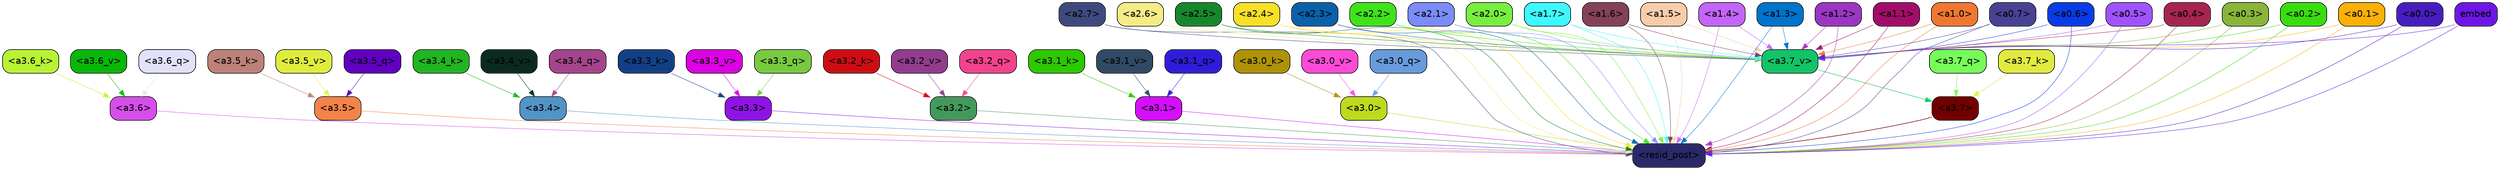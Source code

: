 strict digraph "" {
	graph [bgcolor=transparent,
		layout=dot,
		overlap=false,
		splines=true
	];
	"<a3.7>"	[color=black,
		fillcolor="#710100",
		fontname=Helvetica,
		shape=box,
		style="filled, rounded"];
	"<resid_post>"	[color=black,
		fillcolor="#2b296a",
		fontname=Helvetica,
		shape=box,
		style="filled, rounded"];
	"<a3.7>" -> "<resid_post>"	[color="#710100",
		penwidth=0.8263697922229767];
	"<a3.6>"	[color=black,
		fillcolor="#d64eea",
		fontname=Helvetica,
		shape=box,
		style="filled, rounded"];
	"<a3.6>" -> "<resid_post>"	[color="#d64eea",
		penwidth=0.6];
	"<a3.5>"	[color=black,
		fillcolor="#f28349",
		fontname=Helvetica,
		shape=box,
		style="filled, rounded"];
	"<a3.5>" -> "<resid_post>"	[color="#f28349",
		penwidth=0.6];
	"<a3.4>"	[color=black,
		fillcolor="#5194c6",
		fontname=Helvetica,
		shape=box,
		style="filled, rounded"];
	"<a3.4>" -> "<resid_post>"	[color="#5194c6",
		penwidth=0.6];
	"<a3.3>"	[color=black,
		fillcolor="#8f13e6",
		fontname=Helvetica,
		shape=box,
		style="filled, rounded"];
	"<a3.3>" -> "<resid_post>"	[color="#8f13e6",
		penwidth=0.6];
	"<a3.2>"	[color=black,
		fillcolor="#43995c",
		fontname=Helvetica,
		shape=box,
		style="filled, rounded"];
	"<a3.2>" -> "<resid_post>"	[color="#43995c",
		penwidth=0.6];
	"<a3.1>"	[color=black,
		fillcolor="#d50efd",
		fontname=Helvetica,
		shape=box,
		style="filled, rounded"];
	"<a3.1>" -> "<resid_post>"	[color="#d50efd",
		penwidth=0.6];
	"<a3.0>"	[color=black,
		fillcolor="#bdda1e",
		fontname=Helvetica,
		shape=box,
		style="filled, rounded"];
	"<a3.0>" -> "<resid_post>"	[color="#bdda1e",
		penwidth=0.6];
	"<a2.7>"	[color=black,
		fillcolor="#3e4a7d",
		fontname=Helvetica,
		shape=box,
		style="filled, rounded"];
	"<a2.7>" -> "<resid_post>"	[color="#3e4a7d",
		penwidth=0.6];
	"<a3.7_v>"	[color=black,
		fillcolor="#12c367",
		fontname=Helvetica,
		shape=box,
		style="filled, rounded"];
	"<a2.7>" -> "<a3.7_v>"	[color="#3e4a7d",
		penwidth=0.6];
	"<a2.6>"	[color=black,
		fillcolor="#f5eb87",
		fontname=Helvetica,
		shape=box,
		style="filled, rounded"];
	"<a2.6>" -> "<resid_post>"	[color="#f5eb87",
		penwidth=0.6];
	"<a2.6>" -> "<a3.7_v>"	[color="#f5eb87",
		penwidth=0.6];
	"<a2.5>"	[color=black,
		fillcolor="#17872c",
		fontname=Helvetica,
		shape=box,
		style="filled, rounded"];
	"<a2.5>" -> "<resid_post>"	[color="#17872c",
		penwidth=0.6];
	"<a2.5>" -> "<a3.7_v>"	[color="#17872c",
		penwidth=0.6];
	"<a2.4>"	[color=black,
		fillcolor="#f6e028",
		fontname=Helvetica,
		shape=box,
		style="filled, rounded"];
	"<a2.4>" -> "<resid_post>"	[color="#f6e028",
		penwidth=0.6];
	"<a2.4>" -> "<a3.7_v>"	[color="#f6e028",
		penwidth=0.6];
	"<a2.3>"	[color=black,
		fillcolor="#0961a9",
		fontname=Helvetica,
		shape=box,
		style="filled, rounded"];
	"<a2.3>" -> "<resid_post>"	[color="#0961a9",
		penwidth=0.6];
	"<a2.3>" -> "<a3.7_v>"	[color="#0961a9",
		penwidth=0.6];
	"<a2.2>"	[color=black,
		fillcolor="#3fe31b",
		fontname=Helvetica,
		shape=box,
		style="filled, rounded"];
	"<a2.2>" -> "<resid_post>"	[color="#3fe31b",
		penwidth=0.6];
	"<a2.2>" -> "<a3.7_v>"	[color="#3fe31b",
		penwidth=0.6];
	"<a2.1>"	[color=black,
		fillcolor="#7b8bf8",
		fontname=Helvetica,
		shape=box,
		style="filled, rounded"];
	"<a2.1>" -> "<resid_post>"	[color="#7b8bf8",
		penwidth=0.6];
	"<a2.1>" -> "<a3.7_v>"	[color="#7b8bf8",
		penwidth=0.6];
	"<a2.0>"	[color=black,
		fillcolor="#78ee40",
		fontname=Helvetica,
		shape=box,
		style="filled, rounded"];
	"<a2.0>" -> "<resid_post>"	[color="#78ee40",
		penwidth=0.6];
	"<a2.0>" -> "<a3.7_v>"	[color="#78ee40",
		penwidth=0.6];
	"<a1.7>"	[color=black,
		fillcolor="#3ef8fd",
		fontname=Helvetica,
		shape=box,
		style="filled, rounded"];
	"<a1.7>" -> "<resid_post>"	[color="#3ef8fd",
		penwidth=0.6];
	"<a1.7>" -> "<a3.7_v>"	[color="#3ef8fd",
		penwidth=0.6];
	"<a1.6>"	[color=black,
		fillcolor="#83415a",
		fontname=Helvetica,
		shape=box,
		style="filled, rounded"];
	"<a1.6>" -> "<resid_post>"	[color="#83415a",
		penwidth=0.6];
	"<a1.6>" -> "<a3.7_v>"	[color="#83415a",
		penwidth=0.6];
	"<a1.5>"	[color=black,
		fillcolor="#f6ccaa",
		fontname=Helvetica,
		shape=box,
		style="filled, rounded"];
	"<a1.5>" -> "<resid_post>"	[color="#f6ccaa",
		penwidth=0.6];
	"<a1.5>" -> "<a3.7_v>"	[color="#f6ccaa",
		penwidth=0.6];
	"<a1.4>"	[color=black,
		fillcolor="#c365f8",
		fontname=Helvetica,
		shape=box,
		style="filled, rounded"];
	"<a1.4>" -> "<resid_post>"	[color="#c365f8",
		penwidth=0.6];
	"<a1.4>" -> "<a3.7_v>"	[color="#c365f8",
		penwidth=0.6];
	"<a1.3>"	[color=black,
		fillcolor="#0073cc",
		fontname=Helvetica,
		shape=box,
		style="filled, rounded"];
	"<a1.3>" -> "<resid_post>"	[color="#0073cc",
		penwidth=0.6];
	"<a1.3>" -> "<a3.7_v>"	[color="#0073cc",
		penwidth=0.6];
	"<a1.2>"	[color=black,
		fillcolor="#9b36c2",
		fontname=Helvetica,
		shape=box,
		style="filled, rounded"];
	"<a1.2>" -> "<resid_post>"	[color="#9b36c2",
		penwidth=0.6];
	"<a1.2>" -> "<a3.7_v>"	[color="#9b36c2",
		penwidth=0.6];
	"<a1.1>"	[color=black,
		fillcolor="#a20d6a",
		fontname=Helvetica,
		shape=box,
		style="filled, rounded"];
	"<a1.1>" -> "<resid_post>"	[color="#a20d6a",
		penwidth=0.6];
	"<a1.1>" -> "<a3.7_v>"	[color="#a20d6a",
		penwidth=0.6];
	"<a1.0>"	[color=black,
		fillcolor="#ef7732",
		fontname=Helvetica,
		shape=box,
		style="filled, rounded"];
	"<a1.0>" -> "<resid_post>"	[color="#ef7732",
		penwidth=0.6];
	"<a1.0>" -> "<a3.7_v>"	[color="#ef7732",
		penwidth=0.6];
	"<a0.7>"	[color=black,
		fillcolor="#484194",
		fontname=Helvetica,
		shape=box,
		style="filled, rounded"];
	"<a0.7>" -> "<resid_post>"	[color="#484194",
		penwidth=0.6];
	"<a0.7>" -> "<a3.7_v>"	[color="#484194",
		penwidth=0.6];
	"<a0.6>"	[color=black,
		fillcolor="#093be6",
		fontname=Helvetica,
		shape=box,
		style="filled, rounded"];
	"<a0.6>" -> "<resid_post>"	[color="#093be6",
		penwidth=0.6];
	"<a0.6>" -> "<a3.7_v>"	[color="#093be6",
		penwidth=0.6];
	"<a0.5>"	[color=black,
		fillcolor="#9f53fe",
		fontname=Helvetica,
		shape=box,
		style="filled, rounded"];
	"<a0.5>" -> "<resid_post>"	[color="#9f53fe",
		penwidth=0.6];
	"<a0.5>" -> "<a3.7_v>"	[color="#9f53fe",
		penwidth=0.6];
	"<a0.4>"	[color=black,
		fillcolor="#a62452",
		fontname=Helvetica,
		shape=box,
		style="filled, rounded"];
	"<a0.4>" -> "<resid_post>"	[color="#a62452",
		penwidth=0.6];
	"<a0.4>" -> "<a3.7_v>"	[color="#a62452",
		penwidth=0.6];
	"<a0.3>"	[color=black,
		fillcolor="#89b53b",
		fontname=Helvetica,
		shape=box,
		style="filled, rounded"];
	"<a0.3>" -> "<resid_post>"	[color="#89b53b",
		penwidth=0.6];
	"<a0.3>" -> "<a3.7_v>"	[color="#89b53b",
		penwidth=0.6];
	"<a0.2>"	[color=black,
		fillcolor="#39dd0f",
		fontname=Helvetica,
		shape=box,
		style="filled, rounded"];
	"<a0.2>" -> "<resid_post>"	[color="#39dd0f",
		penwidth=0.6];
	"<a0.2>" -> "<a3.7_v>"	[color="#39dd0f",
		penwidth=0.6];
	"<a0.1>"	[color=black,
		fillcolor="#fbb007",
		fontname=Helvetica,
		shape=box,
		style="filled, rounded"];
	"<a0.1>" -> "<resid_post>"	[color="#fbb007",
		penwidth=0.6];
	"<a0.1>" -> "<a3.7_v>"	[color="#fbb007",
		penwidth=0.6];
	"<a0.0>"	[color=black,
		fillcolor="#461dbf",
		fontname=Helvetica,
		shape=box,
		style="filled, rounded"];
	"<a0.0>" -> "<resid_post>"	[color="#461dbf",
		penwidth=0.6];
	"<a0.0>" -> "<a3.7_v>"	[color="#461dbf",
		penwidth=0.6];
	embed	[color=black,
		fillcolor="#6e16e6",
		fontname=Helvetica,
		shape=box,
		style="filled, rounded"];
	embed -> "<resid_post>"	[color="#6e16e6",
		penwidth=0.6];
	embed -> "<a3.7_v>"	[color="#6e16e6",
		penwidth=0.6];
	"<a3.7_q>"	[color=black,
		fillcolor="#77fb59",
		fontname=Helvetica,
		shape=box,
		style="filled, rounded"];
	"<a3.7_q>" -> "<a3.7>"	[color="#77fb59",
		penwidth=0.6];
	"<a3.6_q>"	[color=black,
		fillcolor="#e2e1fa",
		fontname=Helvetica,
		shape=box,
		style="filled, rounded"];
	"<a3.6_q>" -> "<a3.6>"	[color="#e2e1fa",
		penwidth=0.6];
	"<a3.5_q>"	[color=black,
		fillcolor="#5f01bf",
		fontname=Helvetica,
		shape=box,
		style="filled, rounded"];
	"<a3.5_q>" -> "<a3.5>"	[color="#5f01bf",
		penwidth=0.6];
	"<a3.4_q>"	[color=black,
		fillcolor="#a4458b",
		fontname=Helvetica,
		shape=box,
		style="filled, rounded"];
	"<a3.4_q>" -> "<a3.4>"	[color="#a4458b",
		penwidth=0.6];
	"<a3.3_q>"	[color=black,
		fillcolor="#77ca40",
		fontname=Helvetica,
		shape=box,
		style="filled, rounded"];
	"<a3.3_q>" -> "<a3.3>"	[color="#77ca40",
		penwidth=0.6];
	"<a3.2_q>"	[color=black,
		fillcolor="#f2438d",
		fontname=Helvetica,
		shape=box,
		style="filled, rounded"];
	"<a3.2_q>" -> "<a3.2>"	[color="#f2438d",
		penwidth=0.6];
	"<a3.1_q>"	[color=black,
		fillcolor="#2f1cda",
		fontname=Helvetica,
		shape=box,
		style="filled, rounded"];
	"<a3.1_q>" -> "<a3.1>"	[color="#2f1cda",
		penwidth=0.6];
	"<a3.0_q>"	[color=black,
		fillcolor="#679bdb",
		fontname=Helvetica,
		shape=box,
		style="filled, rounded"];
	"<a3.0_q>" -> "<a3.0>"	[color="#679bdb",
		penwidth=0.6];
	"<a3.7_k>"	[color=black,
		fillcolor="#e1ea40",
		fontname=Helvetica,
		shape=box,
		style="filled, rounded"];
	"<a3.7_k>" -> "<a3.7>"	[color="#e1ea40",
		penwidth=0.6];
	"<a3.6_k>"	[color=black,
		fillcolor="#b8f235",
		fontname=Helvetica,
		shape=box,
		style="filled, rounded"];
	"<a3.6_k>" -> "<a3.6>"	[color="#b8f235",
		penwidth=0.6];
	"<a3.5_k>"	[color=black,
		fillcolor="#bd8179",
		fontname=Helvetica,
		shape=box,
		style="filled, rounded"];
	"<a3.5_k>" -> "<a3.5>"	[color="#bd8179",
		penwidth=0.6];
	"<a3.4_k>"	[color=black,
		fillcolor="#21b522",
		fontname=Helvetica,
		shape=box,
		style="filled, rounded"];
	"<a3.4_k>" -> "<a3.4>"	[color="#21b522",
		penwidth=0.6];
	"<a3.3_k>"	[color=black,
		fillcolor="#124087",
		fontname=Helvetica,
		shape=box,
		style="filled, rounded"];
	"<a3.3_k>" -> "<a3.3>"	[color="#124087",
		penwidth=0.6];
	"<a3.2_k>"	[color=black,
		fillcolor="#cd0d13",
		fontname=Helvetica,
		shape=box,
		style="filled, rounded"];
	"<a3.2_k>" -> "<a3.2>"	[color="#cd0d13",
		penwidth=0.6];
	"<a3.1_k>"	[color=black,
		fillcolor="#2dc800",
		fontname=Helvetica,
		shape=box,
		style="filled, rounded"];
	"<a3.1_k>" -> "<a3.1>"	[color="#2dc800",
		penwidth=0.6];
	"<a3.0_k>"	[color=black,
		fillcolor="#af9207",
		fontname=Helvetica,
		shape=box,
		style="filled, rounded"];
	"<a3.0_k>" -> "<a3.0>"	[color="#af9207",
		penwidth=0.6];
	"<a3.7_v>" -> "<a3.7>"	[color="#12c367",
		penwidth=0.6738671064376831];
	"<a3.6_v>"	[color=black,
		fillcolor="#09b60a",
		fontname=Helvetica,
		shape=box,
		style="filled, rounded"];
	"<a3.6_v>" -> "<a3.6>"	[color="#09b60a",
		penwidth=0.6];
	"<a3.5_v>"	[color=black,
		fillcolor="#dfec3e",
		fontname=Helvetica,
		shape=box,
		style="filled, rounded"];
	"<a3.5_v>" -> "<a3.5>"	[color="#dfec3e",
		penwidth=0.6];
	"<a3.4_v>"	[color=black,
		fillcolor="#0b2a20",
		fontname=Helvetica,
		shape=box,
		style="filled, rounded"];
	"<a3.4_v>" -> "<a3.4>"	[color="#0b2a20",
		penwidth=0.6];
	"<a3.3_v>"	[color=black,
		fillcolor="#dc02e3",
		fontname=Helvetica,
		shape=box,
		style="filled, rounded"];
	"<a3.3_v>" -> "<a3.3>"	[color="#dc02e3",
		penwidth=0.6];
	"<a3.2_v>"	[color=black,
		fillcolor="#913c8d",
		fontname=Helvetica,
		shape=box,
		style="filled, rounded"];
	"<a3.2_v>" -> "<a3.2>"	[color="#913c8d",
		penwidth=0.6];
	"<a3.1_v>"	[color=black,
		fillcolor="#304964",
		fontname=Helvetica,
		shape=box,
		style="filled, rounded"];
	"<a3.1_v>" -> "<a3.1>"	[color="#304964",
		penwidth=0.6];
	"<a3.0_v>"	[color=black,
		fillcolor="#fe4bd6",
		fontname=Helvetica,
		shape=box,
		style="filled, rounded"];
	"<a3.0_v>" -> "<a3.0>"	[color="#fe4bd6",
		penwidth=0.6];
}
